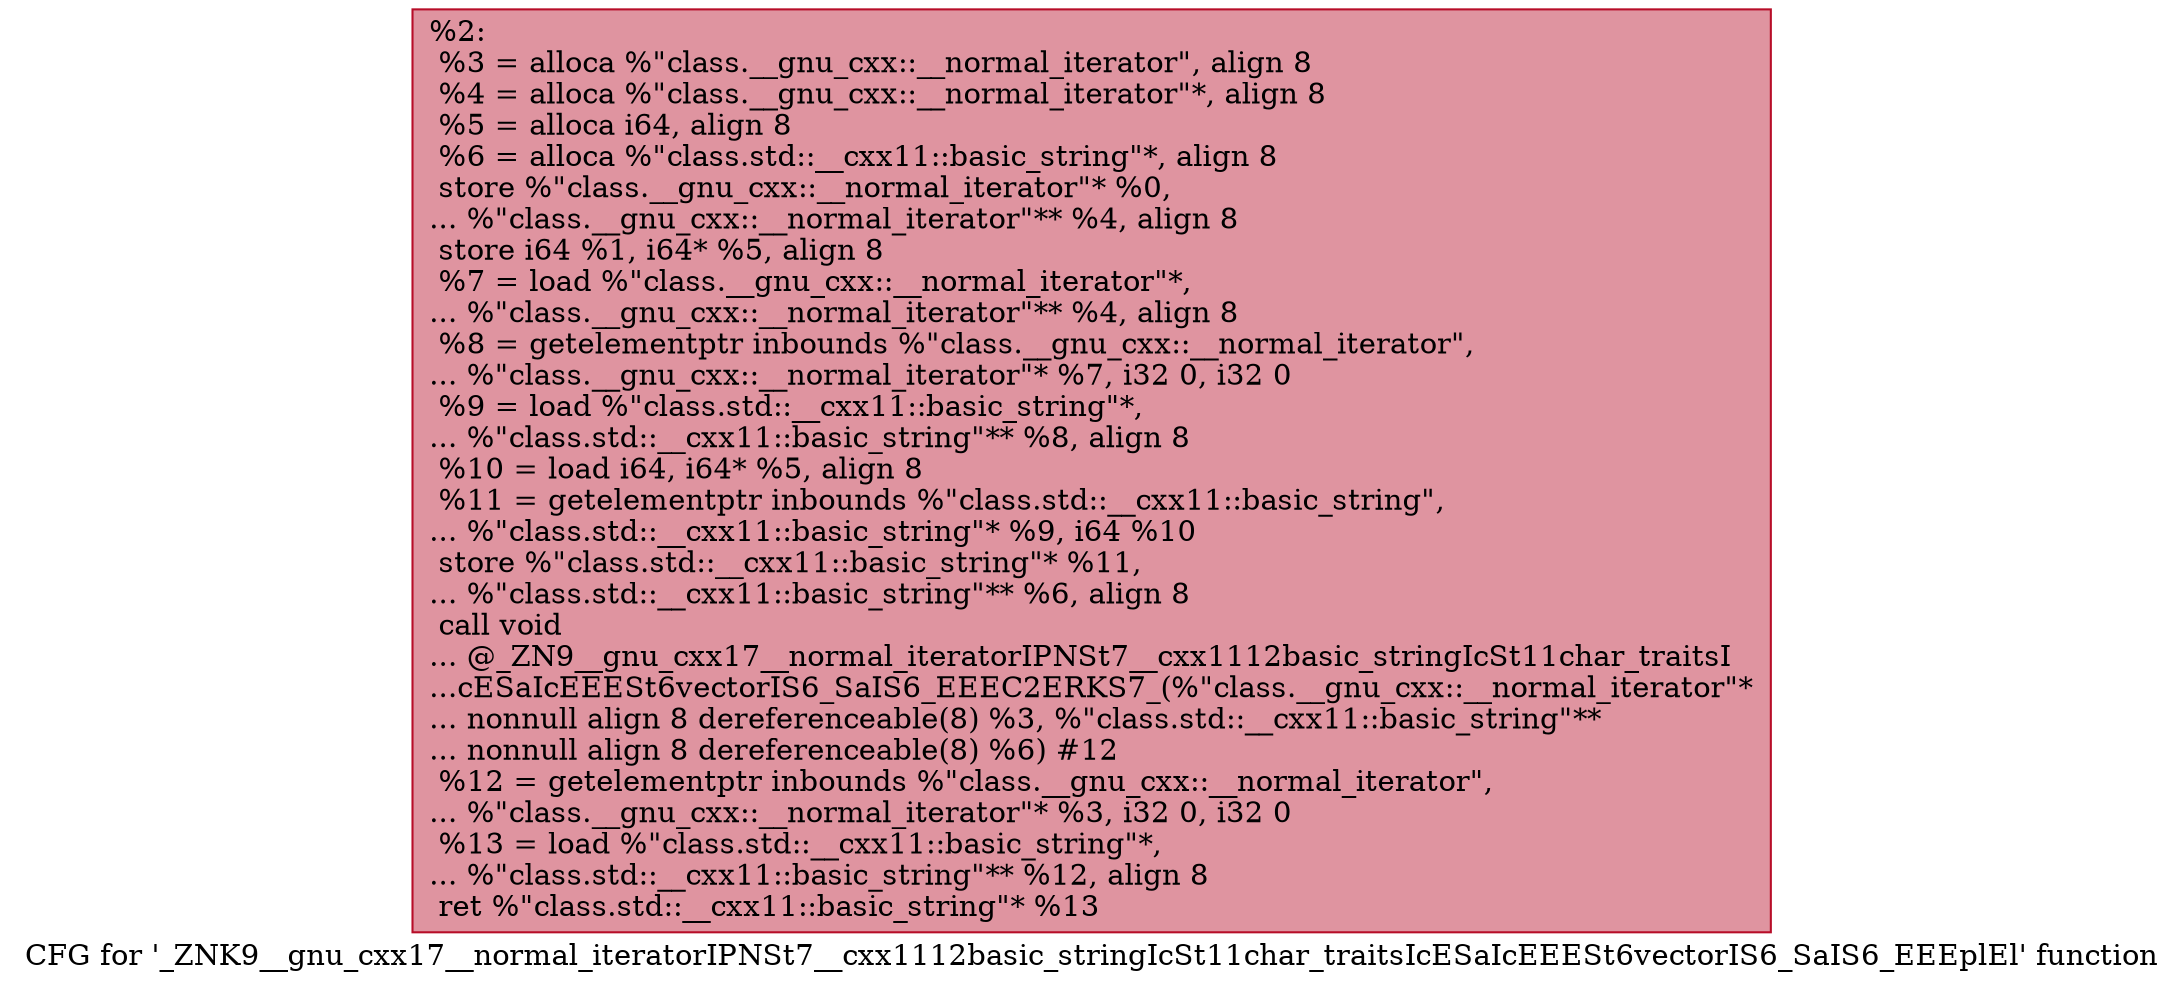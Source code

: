digraph "CFG for '_ZNK9__gnu_cxx17__normal_iteratorIPNSt7__cxx1112basic_stringIcSt11char_traitsIcESaIcEEESt6vectorIS6_SaIS6_EEEplEl' function" {
	label="CFG for '_ZNK9__gnu_cxx17__normal_iteratorIPNSt7__cxx1112basic_stringIcSt11char_traitsIcESaIcEEESt6vectorIS6_SaIS6_EEEplEl' function";

	Node0x55926112ed80 [shape=record,color="#b70d28ff", style=filled, fillcolor="#b70d2870",label="{%2:\l  %3 = alloca %\"class.__gnu_cxx::__normal_iterator\", align 8\l  %4 = alloca %\"class.__gnu_cxx::__normal_iterator\"*, align 8\l  %5 = alloca i64, align 8\l  %6 = alloca %\"class.std::__cxx11::basic_string\"*, align 8\l  store %\"class.__gnu_cxx::__normal_iterator\"* %0,\l... %\"class.__gnu_cxx::__normal_iterator\"** %4, align 8\l  store i64 %1, i64* %5, align 8\l  %7 = load %\"class.__gnu_cxx::__normal_iterator\"*,\l... %\"class.__gnu_cxx::__normal_iterator\"** %4, align 8\l  %8 = getelementptr inbounds %\"class.__gnu_cxx::__normal_iterator\",\l... %\"class.__gnu_cxx::__normal_iterator\"* %7, i32 0, i32 0\l  %9 = load %\"class.std::__cxx11::basic_string\"*,\l... %\"class.std::__cxx11::basic_string\"** %8, align 8\l  %10 = load i64, i64* %5, align 8\l  %11 = getelementptr inbounds %\"class.std::__cxx11::basic_string\",\l... %\"class.std::__cxx11::basic_string\"* %9, i64 %10\l  store %\"class.std::__cxx11::basic_string\"* %11,\l... %\"class.std::__cxx11::basic_string\"** %6, align 8\l  call void\l... @_ZN9__gnu_cxx17__normal_iteratorIPNSt7__cxx1112basic_stringIcSt11char_traitsI\l...cESaIcEEESt6vectorIS6_SaIS6_EEEC2ERKS7_(%\"class.__gnu_cxx::__normal_iterator\"*\l... nonnull align 8 dereferenceable(8) %3, %\"class.std::__cxx11::basic_string\"**\l... nonnull align 8 dereferenceable(8) %6) #12\l  %12 = getelementptr inbounds %\"class.__gnu_cxx::__normal_iterator\",\l... %\"class.__gnu_cxx::__normal_iterator\"* %3, i32 0, i32 0\l  %13 = load %\"class.std::__cxx11::basic_string\"*,\l... %\"class.std::__cxx11::basic_string\"** %12, align 8\l  ret %\"class.std::__cxx11::basic_string\"* %13\l}"];
}
